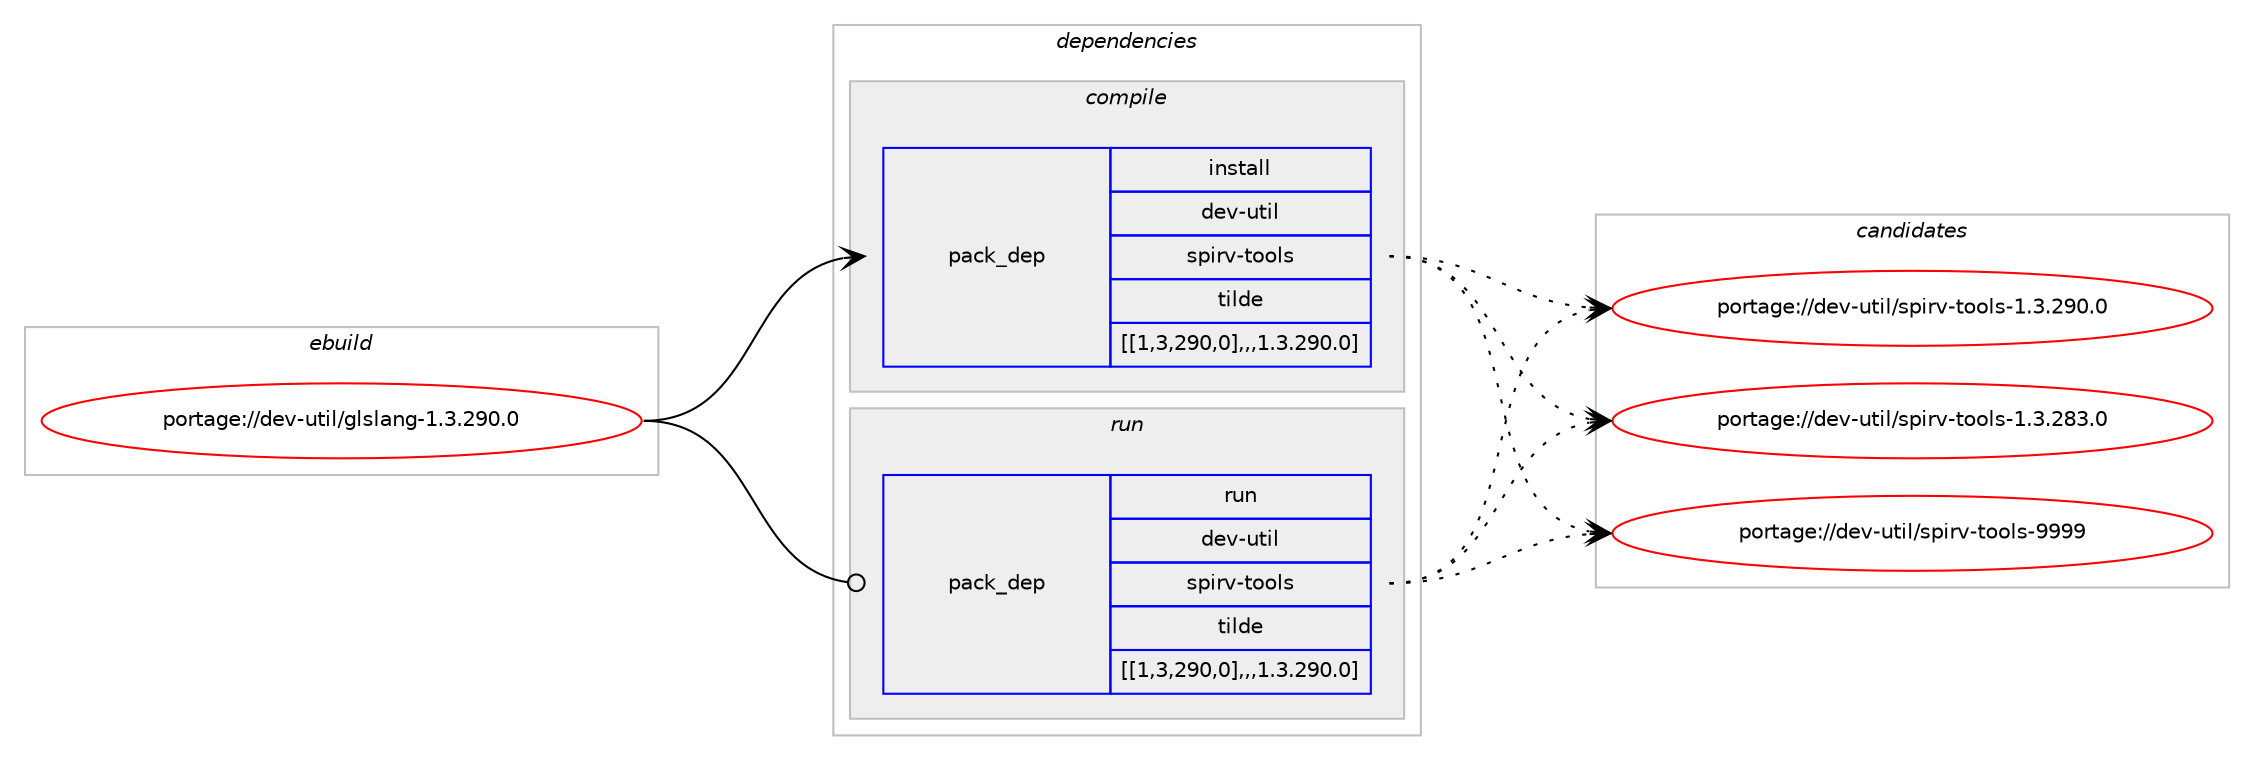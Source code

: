digraph prolog {

# *************
# Graph options
# *************

newrank=true;
concentrate=true;
compound=true;
graph [rankdir=LR,fontname=Helvetica,fontsize=10,ranksep=1.5];#, ranksep=2.5, nodesep=0.2];
edge  [arrowhead=vee];
node  [fontname=Helvetica,fontsize=10];

# **********
# The ebuild
# **********

subgraph cluster_leftcol {
color=gray;
label=<<i>ebuild</i>>;
id [label="portage://dev-util/glslang-1.3.290.0", color=red, width=4, href="../dev-util/glslang-1.3.290.0.svg"];
}

# ****************
# The dependencies
# ****************

subgraph cluster_midcol {
color=gray;
label=<<i>dependencies</i>>;
subgraph cluster_compile {
fillcolor="#eeeeee";
style=filled;
label=<<i>compile</i>>;
subgraph pack154635 {
dependency218329 [label=<<TABLE BORDER="0" CELLBORDER="1" CELLSPACING="0" CELLPADDING="4" WIDTH="220"><TR><TD ROWSPAN="6" CELLPADDING="30">pack_dep</TD></TR><TR><TD WIDTH="110">install</TD></TR><TR><TD>dev-util</TD></TR><TR><TD>spirv-tools</TD></TR><TR><TD>tilde</TD></TR><TR><TD>[[1,3,290,0],,,1.3.290.0]</TD></TR></TABLE>>, shape=none, color=blue];
}
id:e -> dependency218329:w [weight=20,style="solid",arrowhead="vee"];
}
subgraph cluster_compileandrun {
fillcolor="#eeeeee";
style=filled;
label=<<i>compile and run</i>>;
}
subgraph cluster_run {
fillcolor="#eeeeee";
style=filled;
label=<<i>run</i>>;
subgraph pack154636 {
dependency218330 [label=<<TABLE BORDER="0" CELLBORDER="1" CELLSPACING="0" CELLPADDING="4" WIDTH="220"><TR><TD ROWSPAN="6" CELLPADDING="30">pack_dep</TD></TR><TR><TD WIDTH="110">run</TD></TR><TR><TD>dev-util</TD></TR><TR><TD>spirv-tools</TD></TR><TR><TD>tilde</TD></TR><TR><TD>[[1,3,290,0],,,1.3.290.0]</TD></TR></TABLE>>, shape=none, color=blue];
}
id:e -> dependency218330:w [weight=20,style="solid",arrowhead="odot"];
}
}

# **************
# The candidates
# **************

subgraph cluster_choices {
rank=same;
color=gray;
label=<<i>candidates</i>>;

subgraph choice154635 {
color=black;
nodesep=1;
choice1001011184511711610510847115112105114118451161111111081154557575757 [label="portage://dev-util/spirv-tools-9999", color=red, width=4,href="../dev-util/spirv-tools-9999.svg"];
choice10010111845117116105108471151121051141184511611111110811545494651465057484648 [label="portage://dev-util/spirv-tools-1.3.290.0", color=red, width=4,href="../dev-util/spirv-tools-1.3.290.0.svg"];
choice10010111845117116105108471151121051141184511611111110811545494651465056514648 [label="portage://dev-util/spirv-tools-1.3.283.0", color=red, width=4,href="../dev-util/spirv-tools-1.3.283.0.svg"];
dependency218329:e -> choice1001011184511711610510847115112105114118451161111111081154557575757:w [style=dotted,weight="100"];
dependency218329:e -> choice10010111845117116105108471151121051141184511611111110811545494651465057484648:w [style=dotted,weight="100"];
dependency218329:e -> choice10010111845117116105108471151121051141184511611111110811545494651465056514648:w [style=dotted,weight="100"];
}
subgraph choice154636 {
color=black;
nodesep=1;
choice1001011184511711610510847115112105114118451161111111081154557575757 [label="portage://dev-util/spirv-tools-9999", color=red, width=4,href="../dev-util/spirv-tools-9999.svg"];
choice10010111845117116105108471151121051141184511611111110811545494651465057484648 [label="portage://dev-util/spirv-tools-1.3.290.0", color=red, width=4,href="../dev-util/spirv-tools-1.3.290.0.svg"];
choice10010111845117116105108471151121051141184511611111110811545494651465056514648 [label="portage://dev-util/spirv-tools-1.3.283.0", color=red, width=4,href="../dev-util/spirv-tools-1.3.283.0.svg"];
dependency218330:e -> choice1001011184511711610510847115112105114118451161111111081154557575757:w [style=dotted,weight="100"];
dependency218330:e -> choice10010111845117116105108471151121051141184511611111110811545494651465057484648:w [style=dotted,weight="100"];
dependency218330:e -> choice10010111845117116105108471151121051141184511611111110811545494651465056514648:w [style=dotted,weight="100"];
}
}

}
